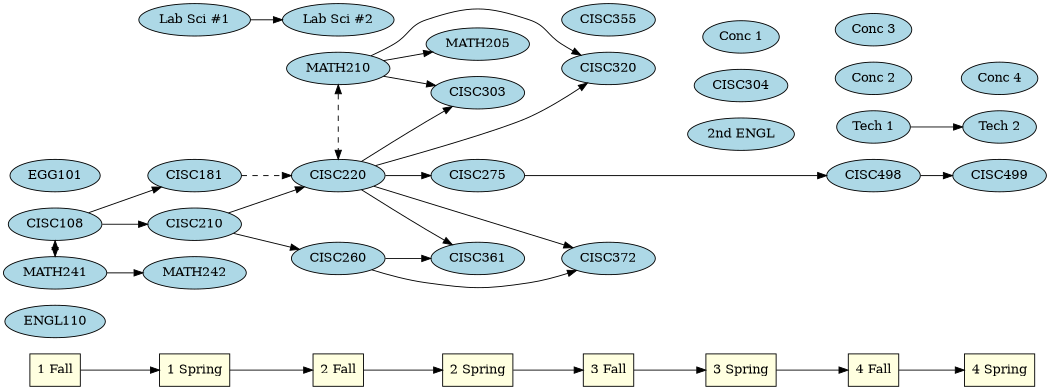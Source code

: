 digraph world {

    node [ fillcolor="lightblue" style=filled ]
    size="7,7";
    rankdir="LR";
    
    "1 Fall" -> "1 Spring" -> "2 Fall" -> "2 Spring" -> "3 Fall" -> "3 Spring" -> "4 Fall" -> "4 Spring";
    "1 Fall" [shape="box" fillcolor="lightyellow"];
    "1 Spring" [shape="box" fillcolor="lightyellow"];
    "2 Fall" [shape="box" fillcolor="lightyellow"];
    "2 Spring" [shape="box" fillcolor="lightyellow"];
    "3 Fall" [shape="box" fillcolor="lightyellow"];
    "3 Spring" [shape="box" fillcolor="lightyellow"];
    "4 Fall" [shape="box" fillcolor="lightyellow"];
    "4 Spring" [shape="box" fillcolor="lightyellow"];

    {rank=same; "1 Fall";ENGL110;CISC108;EGG101;MATH241}
    {rank=same; "1 Spring";CISC181;CISC210;"Lab Sci #1"}
    {rank=same; "2 Fall";CISC220;CISC260;MATH210;"Lab Sci #2"}
    {rank=same; "2 Spring";CISC275;CISC303}
    {rank=same; "3 Fall";CISC320; CISC355;CISC372}
    {rank=same; "3 Spring";"2nd ENGL";CISC304;"Conc 1"}
    {rank=same; "4 Fall";CISC498;"Tech 1";"Conc 2";"Conc 3"}
    {rank=same; "4 Spring";CISC499;"Tech 2";"Conc 4"}
    
    MATH210 -> CISC220 [dir="both" style=dashed];
    CISC108 -> MATH241 [dir="both" style=dashed];

    EGG101;
    "Lab Sci #1" -> "Lab Sci #2";
    CISC108 -> {CISC181; CISC210};
    CISC210 -> {CISC220 ; CISC260}
    CISC181 -> CISC220 [style=dashed];
    MATH241 -> MATH242;
    MATH210 -> {CISC320 ; CISC303; MATH205};
    CISC220 -> {CISC275 ; CISC320; CISC303; CISC361; CISC372}
    CISC260 -> {CISC361 ; CISC372};
    CISC275 -> CISC498;
    CISC498 -> CISC499;
    CISC355;
    "Tech 1" -> "Tech 2";
}
